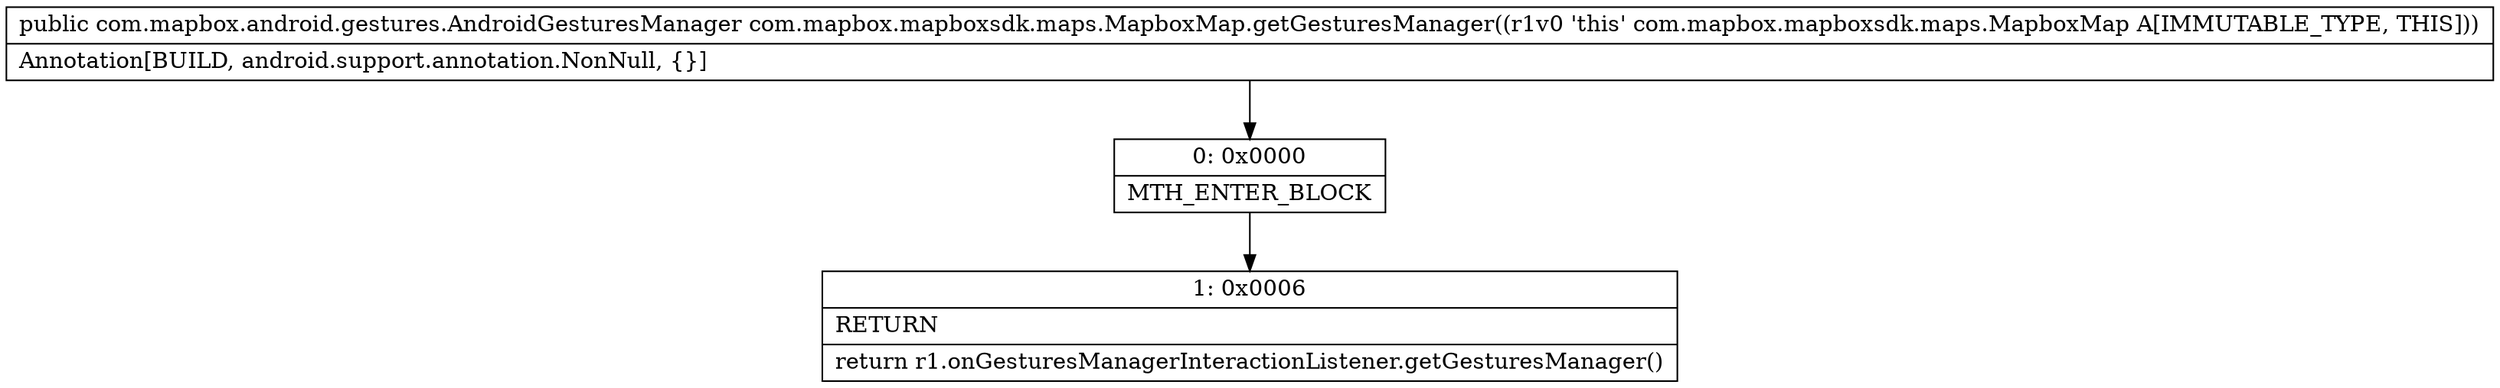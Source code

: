 digraph "CFG forcom.mapbox.mapboxsdk.maps.MapboxMap.getGesturesManager()Lcom\/mapbox\/android\/gestures\/AndroidGesturesManager;" {
Node_0 [shape=record,label="{0\:\ 0x0000|MTH_ENTER_BLOCK\l}"];
Node_1 [shape=record,label="{1\:\ 0x0006|RETURN\l|return r1.onGesturesManagerInteractionListener.getGesturesManager()\l}"];
MethodNode[shape=record,label="{public com.mapbox.android.gestures.AndroidGesturesManager com.mapbox.mapboxsdk.maps.MapboxMap.getGesturesManager((r1v0 'this' com.mapbox.mapboxsdk.maps.MapboxMap A[IMMUTABLE_TYPE, THIS]))  | Annotation[BUILD, android.support.annotation.NonNull, \{\}]\l}"];
MethodNode -> Node_0;
Node_0 -> Node_1;
}

